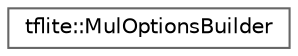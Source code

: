 digraph "Graphical Class Hierarchy"
{
 // LATEX_PDF_SIZE
  bgcolor="transparent";
  edge [fontname=Helvetica,fontsize=10,labelfontname=Helvetica,labelfontsize=10];
  node [fontname=Helvetica,fontsize=10,shape=box,height=0.2,width=0.4];
  rankdir="LR";
  Node0 [id="Node000000",label="tflite::MulOptionsBuilder",height=0.2,width=0.4,color="grey40", fillcolor="white", style="filled",URL="$structtflite_1_1_mul_options_builder.html",tooltip=" "];
}
